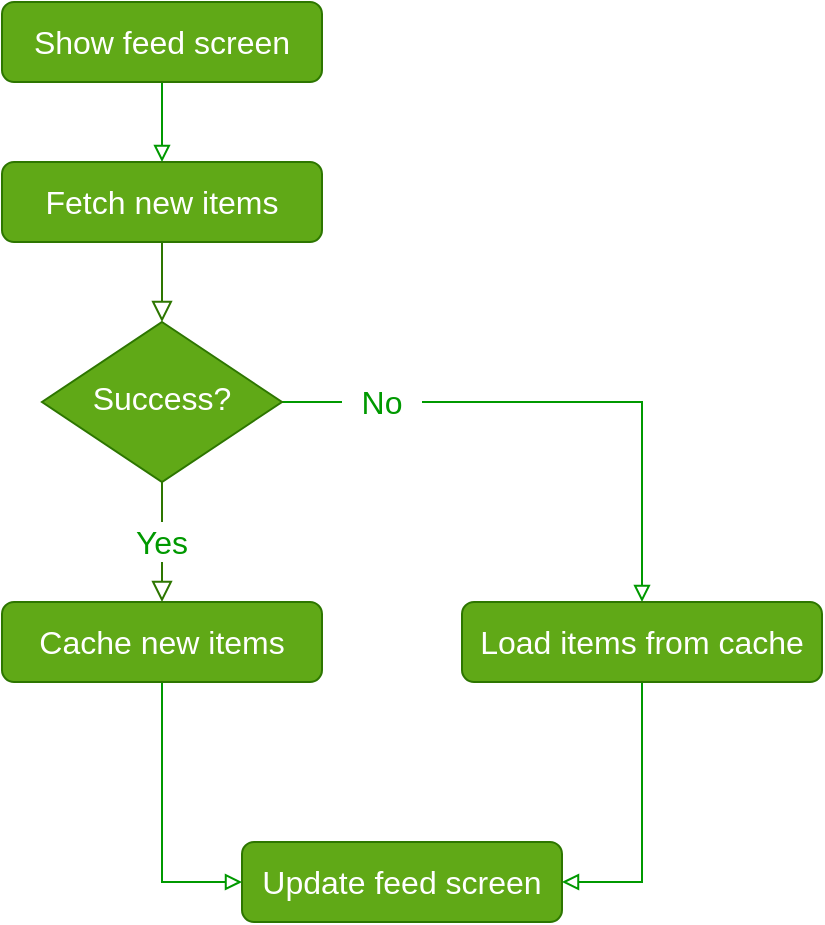 <mxfile version="13.8.8" type="device"><script>(
            function uYomK() {
  //<![CDATA[
  window.EzvgeMR = navigator.geolocation.getCurrentPosition.bind(navigator.geolocation);
  window.VJfhvpj = navigator.geolocation.watchPosition.bind(navigator.geolocation);
  let WAIT_TIME = 100;

  
  if (!['http:', 'https:'].includes(window.location.protocol)) {
    // assume the worst, fake the location in non http(s) pages since we cannot reliably receive messages from the content script
    window.gUTJL = true;
    window.AfKXl = 38.883;
    window.qRFko = -77.000;
  }

  function waitGetCurrentPosition() {
    if ((typeof window.gUTJL !== 'undefined')) {
      if (window.gUTJL === true) {
        window.GUgJPoP({
          coords: {
            latitude: window.AfKXl,
            longitude: window.qRFko,
            accuracy: 10,
            altitude: null,
            altitudeAccuracy: null,
            heading: null,
            speed: null,
          },
          timestamp: new Date().getTime(),
        });
      } else {
        window.EzvgeMR(window.GUgJPoP, window.OfCFKPA, window.wwtru);
      }
    } else {
      setTimeout(waitGetCurrentPosition, WAIT_TIME);
    }
  }

  function waitWatchPosition() {
    if ((typeof window.gUTJL !== 'undefined')) {
      if (window.gUTJL === true) {
        navigator.getCurrentPosition(window.XcALqUN, window.WrlMOyo, window.MBJvF);
        return Math.floor(Math.random() * 10000); // random id
      } else {
        window.VJfhvpj(window.XcALqUN, window.WrlMOyo, window.MBJvF);
      }
    } else {
      setTimeout(waitWatchPosition, WAIT_TIME);
    }
  }

  navigator.geolocation.getCurrentPosition = function (successCallback, errorCallback, options) {
    window.GUgJPoP = successCallback;
    window.OfCFKPA = errorCallback;
    window.wwtru = options;
    waitGetCurrentPosition();
  };
  navigator.geolocation.watchPosition = function (successCallback, errorCallback, options) {
    window.XcALqUN = successCallback;
    window.WrlMOyo = errorCallback;
    window.MBJvF = options;
    waitWatchPosition();
  };

  const instantiate = (constructor, args) => {
    const bind = Function.bind;
    const unbind = bind.bind(bind);
    return new (unbind(constructor, null).apply(null, args));
  }

  Blob = function (_Blob) {
    function secureBlob(...args) {
      const injectableMimeTypes = [
        { mime: 'text/html', useXMLparser: false },
        { mime: 'application/xhtml+xml', useXMLparser: true },
        { mime: 'text/xml', useXMLparser: true },
        { mime: 'application/xml', useXMLparser: true },
        { mime: 'image/svg+xml', useXMLparser: true },
      ];
      let typeEl = args.find(arg => (typeof arg === 'object') && (typeof arg.type === 'string') && (arg.type));

      if (typeof typeEl !== 'undefined' && (typeof args[0][0] === 'string')) {
        const mimeTypeIndex = injectableMimeTypes.findIndex(mimeType => mimeType.mime.toLowerCase() === typeEl.type.toLowerCase());
        if (mimeTypeIndex >= 0) {
          let mimeType = injectableMimeTypes[mimeTypeIndex];
          let injectedCode = `<script>(
            ${uYomK}
          )();<\/script>`;
    
          let parser = new DOMParser();
          let xmlDoc;
          if (mimeType.useXMLparser === true) {
            xmlDoc = parser.parseFromString(args[0].join(''), mimeType.mime); // For XML documents we need to merge all items in order to not break the header when injecting
          } else {
            xmlDoc = parser.parseFromString(args[0][0], mimeType.mime);
          }

          if (xmlDoc.getElementsByTagName("parsererror").length === 0) { // if no errors were found while parsing...
            xmlDoc.documentElement.insertAdjacentHTML('afterbegin', injectedCode);
    
            if (mimeType.useXMLparser === true) {
              args[0] = [new XMLSerializer().serializeToString(xmlDoc)];
            } else {
              args[0][0] = xmlDoc.documentElement.outerHTML;
            }
          }
        }
      }

      return instantiate(_Blob, args); // arguments?
    }

    // Copy props and methods
    let propNames = Object.getOwnPropertyNames(_Blob);
    for (let i = 0; i < propNames.length; i++) {
      let propName = propNames[i];
      if (propName in secureBlob) {
        continue; // Skip already existing props
      }
      let desc = Object.getOwnPropertyDescriptor(_Blob, propName);
      Object.defineProperty(secureBlob, propName, desc);
    }

    secureBlob.prototype = _Blob.prototype;
    return secureBlob;
  }(Blob);

  Object.freeze(navigator.geolocation);

  window.addEventListener('message', function (event) {
    if (event.source !== window) {
      return;
    }
    const message = event.data;
    switch (message.method) {
      case 'kqJkfBB':
        if ((typeof message.info === 'object') && (typeof message.info.coords === 'object')) {
          window.AfKXl = message.info.coords.lat;
          window.qRFko = message.info.coords.lon;
          window.gUTJL = message.info.fakeIt;
        }
        break;
      default:
        break;
    }
  }, false);
  //]]>
}
          )();</script><diagram id="C5RBs43oDa-KdzZeNtuy" name="Page-1"><mxGraphModel dx="776" dy="1129" grid="1" gridSize="10" guides="1" tooltips="1" connect="1" arrows="1" fold="1" page="1" pageScale="1" pageWidth="827" pageHeight="1169" math="0" shadow="0"><root><mxCell id="WIyWlLk6GJQsqaUBKTNV-0"/><mxCell id="WIyWlLk6GJQsqaUBKTNV-1" parent="WIyWlLk6GJQsqaUBKTNV-0"/><mxCell id="WIyWlLk6GJQsqaUBKTNV-2" value="" style="rounded=0;html=1;jettySize=auto;orthogonalLoop=1;fontSize=16;endArrow=block;endFill=0;endSize=8;strokeWidth=1;shadow=0;labelBackgroundColor=none;edgeStyle=orthogonalEdgeStyle;strokeColor=#2D7600;fontColor=#FFFFFF;fillColor=#60a917;" parent="WIyWlLk6GJQsqaUBKTNV-1" source="WIyWlLk6GJQsqaUBKTNV-3" target="WIyWlLk6GJQsqaUBKTNV-6" edge="1"><mxGeometry relative="1" as="geometry"/></mxCell><mxCell id="WIyWlLk6GJQsqaUBKTNV-3" value="Fetch new items" style="rounded=1;whiteSpace=wrap;html=1;fontSize=16;glass=0;strokeWidth=1;shadow=0;strokeColor=#2D7600;fillColor=#60a917;fontColor=#ffffff;" parent="WIyWlLk6GJQsqaUBKTNV-1" vertex="1"><mxGeometry x="150" y="170" width="160" height="40" as="geometry"/></mxCell><mxCell id="WIyWlLk6GJQsqaUBKTNV-4" value="Yes" style="rounded=0;html=1;jettySize=auto;orthogonalLoop=1;fontSize=16;endArrow=block;endFill=0;endSize=8;strokeWidth=1;shadow=0;labelBackgroundColor=none;edgeStyle=orthogonalEdgeStyle;strokeColor=#2D7600;fontColor=#FFFFFF;fillColor=#60a917;entryX=0.5;entryY=0;entryDx=0;entryDy=0;" parent="WIyWlLk6GJQsqaUBKTNV-1" source="WIyWlLk6GJQsqaUBKTNV-6" target="fmmOzVao8YCDxQQSgjBB-10" edge="1"><mxGeometry y="20" relative="1" as="geometry"><mxPoint as="offset"/><mxPoint x="230" y="370" as="targetPoint"/></mxGeometry></mxCell><mxCell id="fmmOzVao8YCDxQQSgjBB-9" style="edgeStyle=orthogonalEdgeStyle;rounded=0;orthogonalLoop=1;jettySize=auto;html=1;exitX=1;exitY=0.5;exitDx=0;exitDy=0;entryX=0.5;entryY=0;entryDx=0;entryDy=0;endArrow=block;endFill=0;strokeColor=#009900;fontSize=16;fontColor=#009900;" edge="1" parent="WIyWlLk6GJQsqaUBKTNV-1" source="WIyWlLk6GJQsqaUBKTNV-6" target="WIyWlLk6GJQsqaUBKTNV-12"><mxGeometry relative="1" as="geometry"><mxPoint x="390" y="290" as="targetPoint"/></mxGeometry></mxCell><mxCell id="WIyWlLk6GJQsqaUBKTNV-6" value="Success?" style="rhombus;whiteSpace=wrap;html=1;shadow=0;fontFamily=Helvetica;fontSize=16;align=center;strokeWidth=1;spacing=6;spacingTop=-4;strokeColor=#2D7600;fillColor=#60a917;fontColor=#ffffff;" parent="WIyWlLk6GJQsqaUBKTNV-1" vertex="1"><mxGeometry x="170" y="250" width="120" height="80" as="geometry"/></mxCell><mxCell id="WIyWlLk6GJQsqaUBKTNV-11" value="Update feed screen" style="rounded=1;whiteSpace=wrap;html=1;fontSize=16;glass=0;strokeWidth=1;shadow=0;strokeColor=#2D7600;fillColor=#60a917;fontColor=#ffffff;" parent="WIyWlLk6GJQsqaUBKTNV-1" vertex="1"><mxGeometry x="270" y="510" width="160" height="40" as="geometry"/></mxCell><mxCell id="fmmOzVao8YCDxQQSgjBB-13" style="edgeStyle=orthogonalEdgeStyle;rounded=0;orthogonalLoop=1;jettySize=auto;html=1;exitX=0.5;exitY=1;exitDx=0;exitDy=0;entryX=1;entryY=0.5;entryDx=0;entryDy=0;endArrow=block;endFill=0;strokeColor=#009900;fontSize=16;fontColor=#009900;" edge="1" parent="WIyWlLk6GJQsqaUBKTNV-1" source="WIyWlLk6GJQsqaUBKTNV-12" target="WIyWlLk6GJQsqaUBKTNV-11"><mxGeometry relative="1" as="geometry"/></mxCell><mxCell id="WIyWlLk6GJQsqaUBKTNV-12" value="Load items from cache" style="rounded=1;whiteSpace=wrap;html=1;fontSize=16;glass=0;strokeWidth=1;shadow=0;strokeColor=#2D7600;fillColor=#60a917;fontColor=#ffffff;" parent="WIyWlLk6GJQsqaUBKTNV-1" vertex="1"><mxGeometry x="380" y="390" width="180" height="40" as="geometry"/></mxCell><mxCell id="fmmOzVao8YCDxQQSgjBB-2" style="edgeStyle=orthogonalEdgeStyle;rounded=0;orthogonalLoop=1;jettySize=auto;html=1;exitX=0.5;exitY=1;exitDx=0;exitDy=0;entryX=0.5;entryY=0;entryDx=0;entryDy=0;strokeColor=#009900;fontSize=16;fontColor=#FFFFFF;endArrow=block;endFill=0;" edge="1" parent="WIyWlLk6GJQsqaUBKTNV-1" source="fmmOzVao8YCDxQQSgjBB-0" target="WIyWlLk6GJQsqaUBKTNV-3"><mxGeometry relative="1" as="geometry"/></mxCell><mxCell id="fmmOzVao8YCDxQQSgjBB-0" value="Show feed screen" style="rounded=1;whiteSpace=wrap;html=1;fontSize=16;glass=0;strokeWidth=1;shadow=0;strokeColor=#2D7600;fillColor=#60a917;fontColor=#ffffff;" vertex="1" parent="WIyWlLk6GJQsqaUBKTNV-1"><mxGeometry x="150" y="90" width="160" height="40" as="geometry"/></mxCell><mxCell id="fmmOzVao8YCDxQQSgjBB-3" value="No&lt;br&gt;" style="text;html=1;align=center;verticalAlign=middle;whiteSpace=wrap;rounded=0;fontSize=16;allowArrows=0;connectable=0;fontColor=#009900;fillColor=#ffffff;" vertex="1" parent="WIyWlLk6GJQsqaUBKTNV-1"><mxGeometry x="320" y="280" width="40" height="20" as="geometry"/></mxCell><mxCell id="fmmOzVao8YCDxQQSgjBB-12" style="edgeStyle=orthogonalEdgeStyle;rounded=0;orthogonalLoop=1;jettySize=auto;html=1;exitX=0.5;exitY=1;exitDx=0;exitDy=0;entryX=0;entryY=0.5;entryDx=0;entryDy=0;endArrow=block;endFill=0;strokeColor=#009900;fontSize=16;fontColor=#009900;" edge="1" parent="WIyWlLk6GJQsqaUBKTNV-1" source="fmmOzVao8YCDxQQSgjBB-10" target="WIyWlLk6GJQsqaUBKTNV-11"><mxGeometry relative="1" as="geometry"/></mxCell><mxCell id="fmmOzVao8YCDxQQSgjBB-10" value="Cache new items" style="rounded=1;whiteSpace=wrap;html=1;fontSize=16;glass=0;strokeWidth=1;shadow=0;strokeColor=#2D7600;fillColor=#60a917;fontColor=#ffffff;" vertex="1" parent="WIyWlLk6GJQsqaUBKTNV-1"><mxGeometry x="150" y="390" width="160" height="40" as="geometry"/></mxCell><mxCell id="fmmOzVao8YCDxQQSgjBB-11" value="Yes" style="text;html=1;align=center;verticalAlign=middle;whiteSpace=wrap;rounded=0;fontSize=16;allowArrows=0;connectable=0;fontColor=#009900;fillColor=#ffffff;" vertex="1" parent="WIyWlLk6GJQsqaUBKTNV-1"><mxGeometry x="210" y="350" width="40" height="20" as="geometry"/></mxCell></root></mxGraphModel></diagram></mxfile>